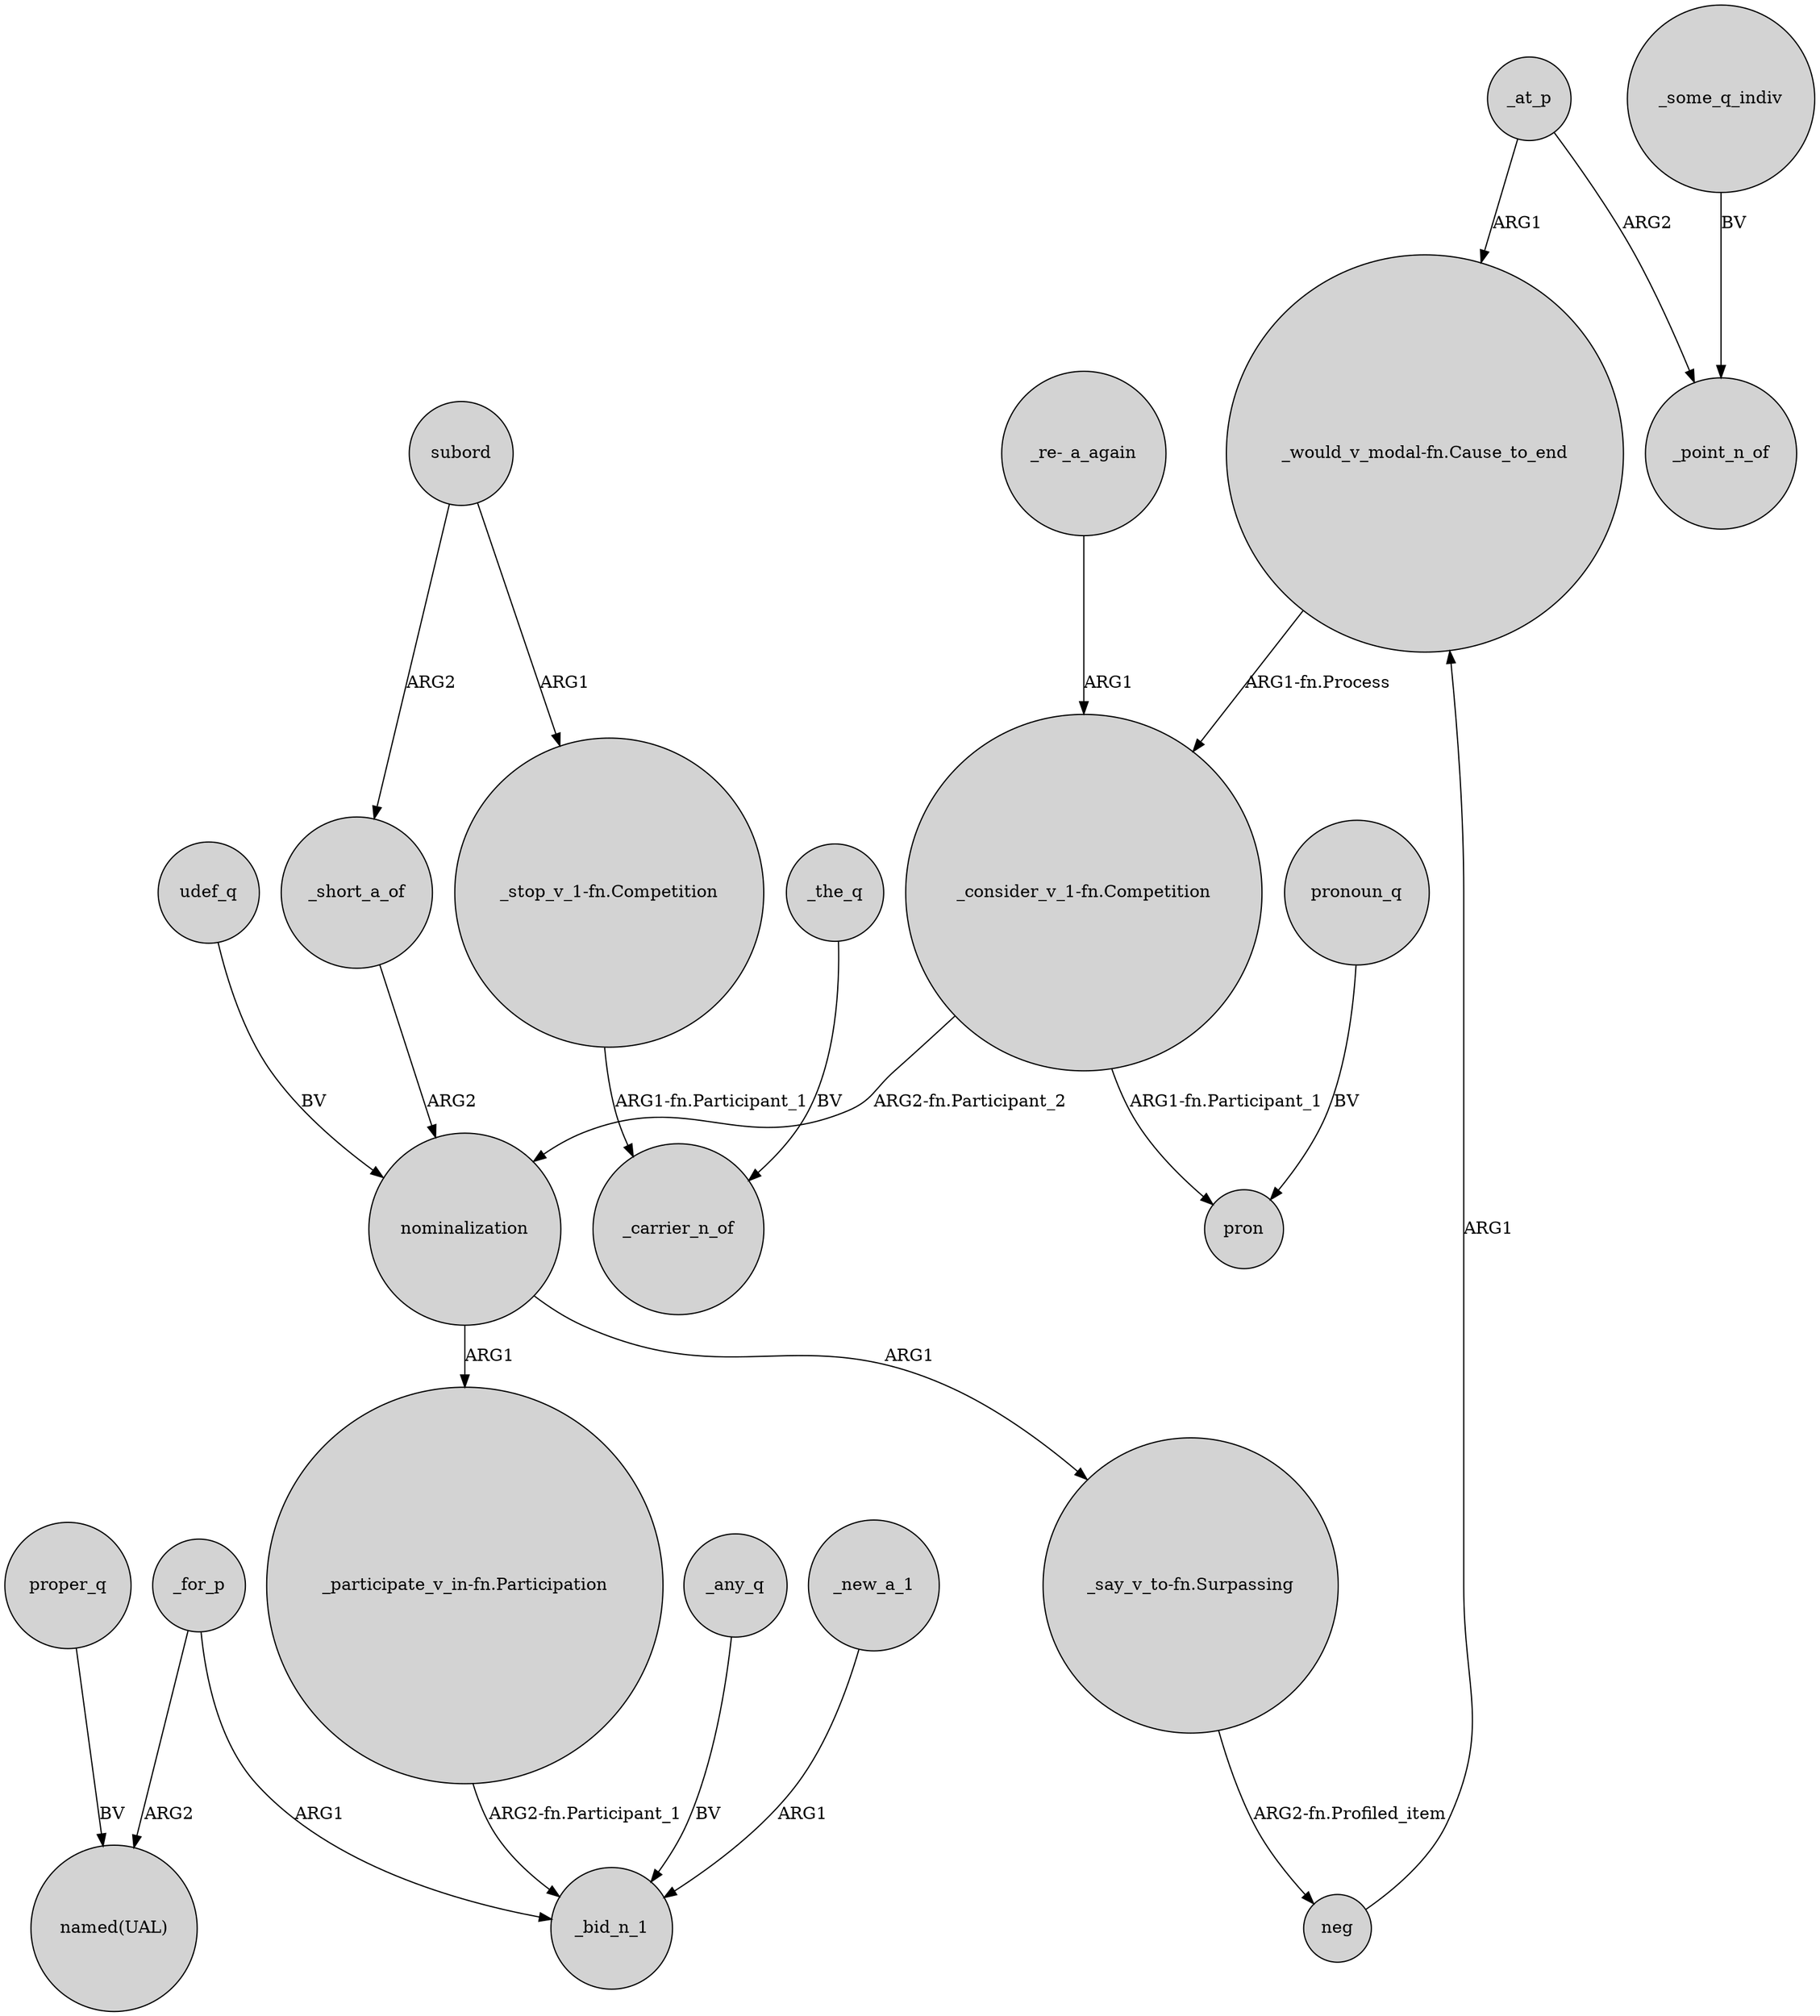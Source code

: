 digraph {
	node [shape=circle style=filled]
	"_would_v_modal-fn.Cause_to_end" -> "_consider_v_1-fn.Competition" [label="ARG1-fn.Process"]
	nominalization -> "_participate_v_in-fn.Participation" [label=ARG1]
	"_participate_v_in-fn.Participation" -> _bid_n_1 [label="ARG2-fn.Participant_1"]
	_for_p -> "named(UAL)" [label=ARG2]
	udef_q -> nominalization [label=BV]
	"_consider_v_1-fn.Competition" -> pron [label="ARG1-fn.Participant_1"]
	"_stop_v_1-fn.Competition" -> _carrier_n_of [label="ARG1-fn.Participant_1"]
	proper_q -> "named(UAL)" [label=BV]
	pronoun_q -> pron [label=BV]
	_at_p -> "_would_v_modal-fn.Cause_to_end" [label=ARG1]
	nominalization -> "_say_v_to-fn.Surpassing" [label=ARG1]
	"_consider_v_1-fn.Competition" -> nominalization [label="ARG2-fn.Participant_2"]
	subord -> _short_a_of [label=ARG2]
	"_re-_a_again" -> "_consider_v_1-fn.Competition" [label=ARG1]
	_the_q -> _carrier_n_of [label=BV]
	_new_a_1 -> _bid_n_1 [label=ARG1]
	_any_q -> _bid_n_1 [label=BV]
	subord -> "_stop_v_1-fn.Competition" [label=ARG1]
	_at_p -> _point_n_of [label=ARG2]
	neg -> "_would_v_modal-fn.Cause_to_end" [label=ARG1]
	_short_a_of -> nominalization [label=ARG2]
	_some_q_indiv -> _point_n_of [label=BV]
	_for_p -> _bid_n_1 [label=ARG1]
	"_say_v_to-fn.Surpassing" -> neg [label="ARG2-fn.Profiled_item"]
}
